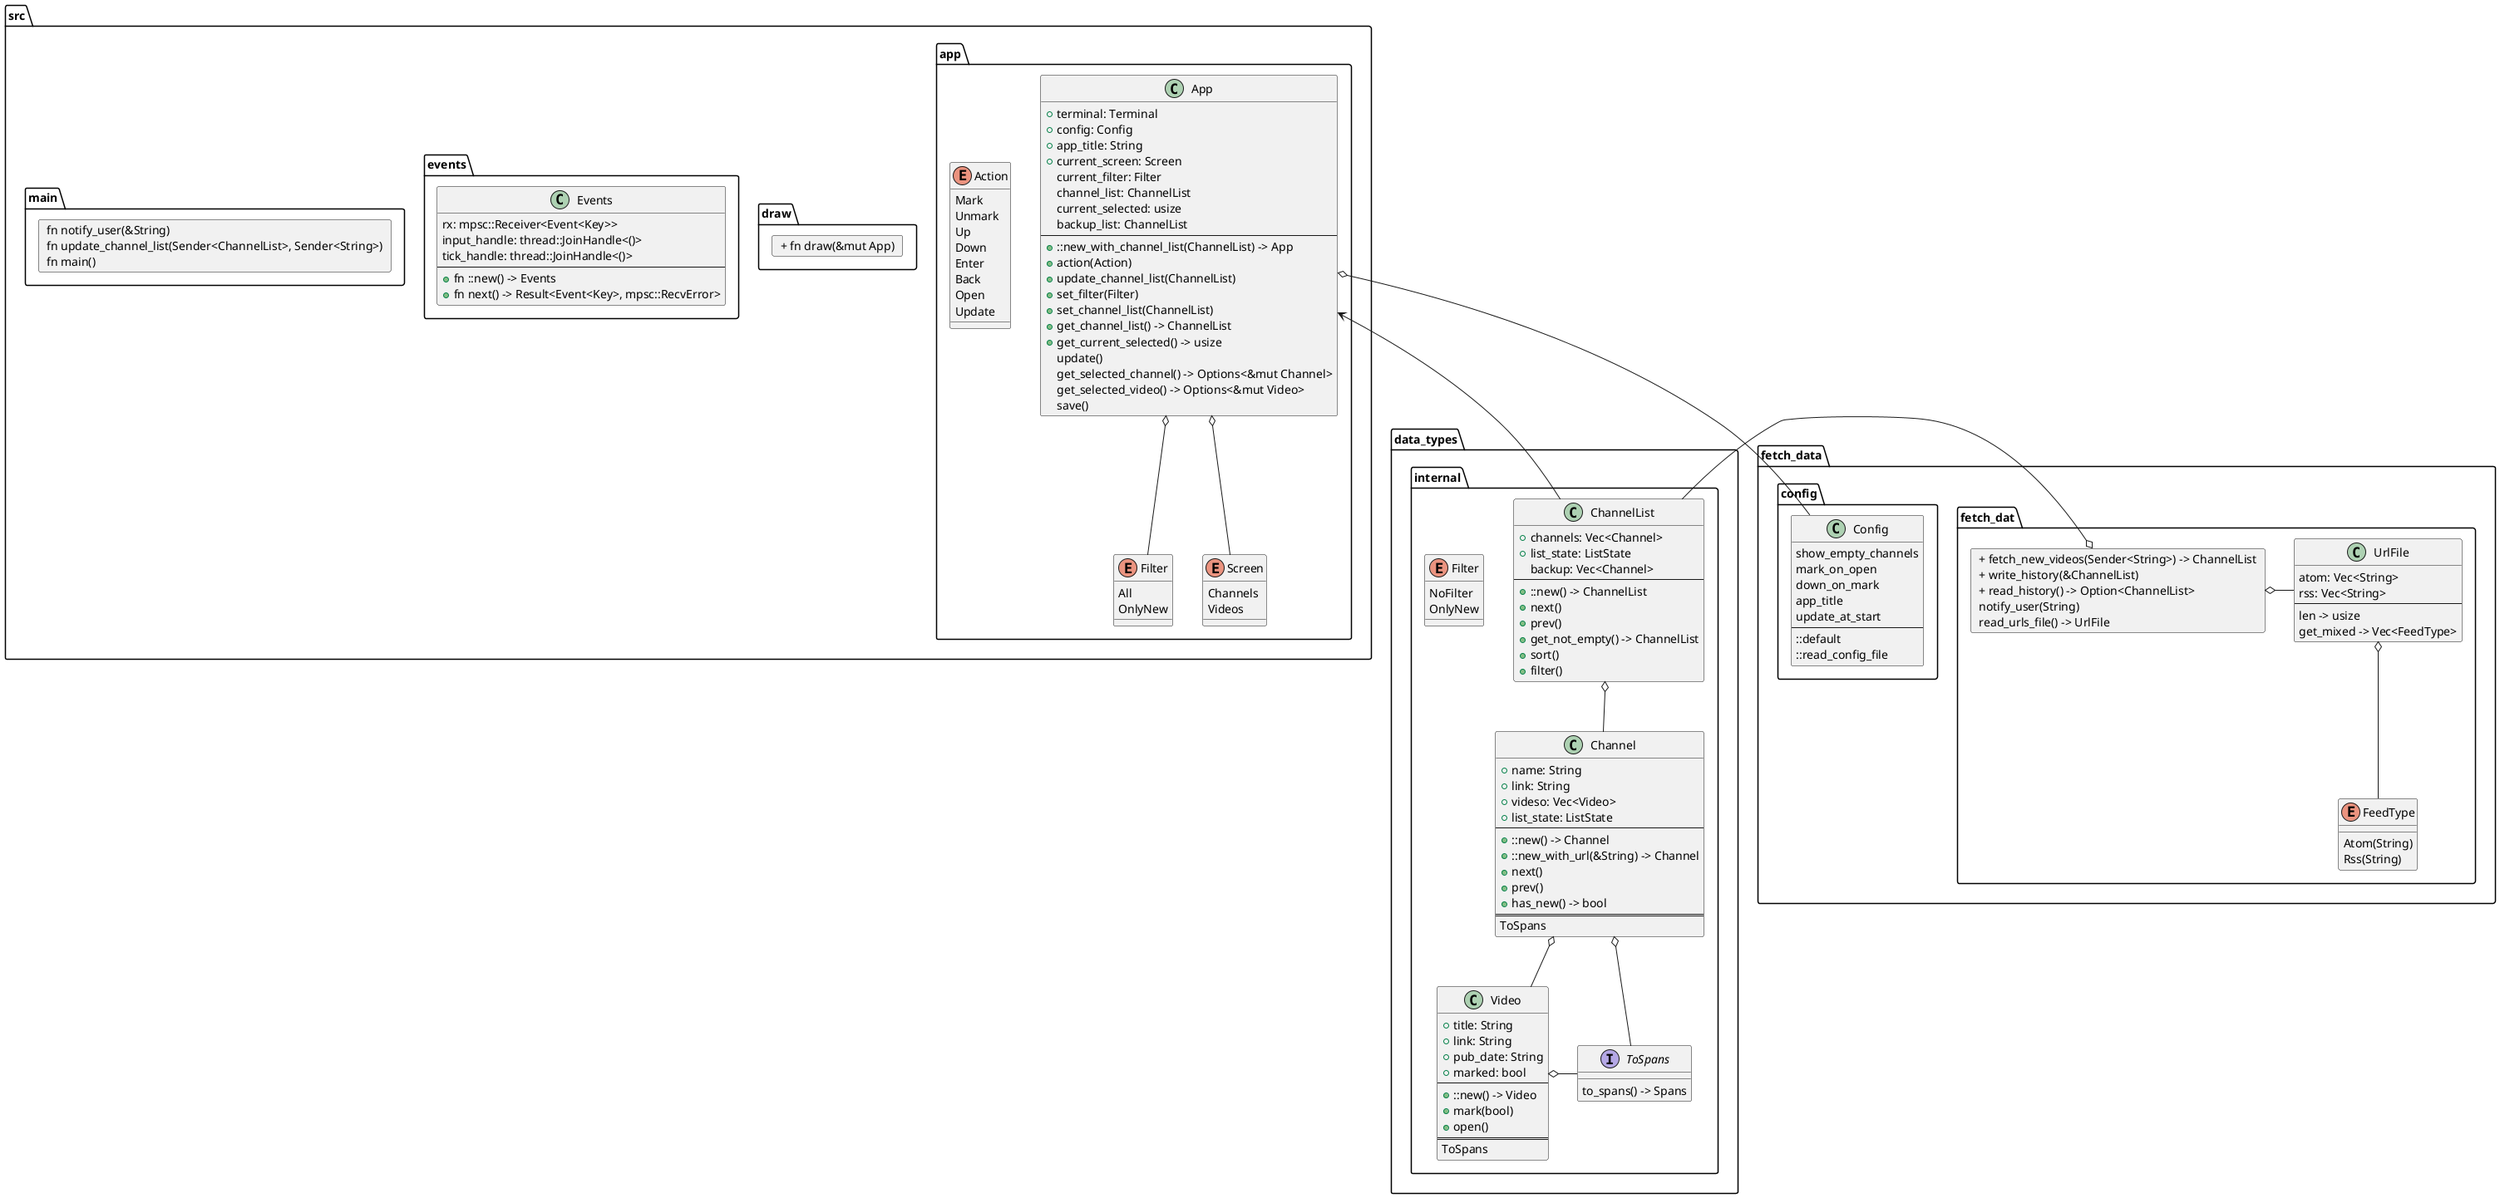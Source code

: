 @startuml

folder src {
	package app {
		class App {
			+ terminal: Terminal
			+ config: Config
			+ app_title: String
			+ current_screen: Screen
			current_filter: Filter
			channel_list: ChannelList
			current_selected: usize
			backup_list: ChannelList
			---
			+ ::new_with_channel_list(ChannelList) -> App
			+ action(Action)
			+ update_channel_list(ChannelList)
			+ set_filter(Filter)
			+ set_channel_list(ChannelList)
			+ get_channel_list() -> ChannelList
			+ get_current_selected() -> usize
			update()
			get_selected_channel() -> Options<&mut Channel>
			get_selected_video() -> Options<&mut Video>
			save()
		}

		enum Action {
			Mark
			Unmark
			Up
			Down
			Enter
			Back
			Open
			Update
		}

		enum Filter {
			All
			OnlyNew
		}
		enum Screen {
			Channels
			Videos
		}

		App o-- Screen
		App o-- Filter

	}

	package draw {
		card draw_functions [
			+ fn draw(&mut App)
		]
	}

	package events {
		class Events {
			rx: mpsc::Receiver<Event<Key>>
			input_handle: thread::JoinHandle<()>
			tick_handle: thread::JoinHandle<()>
			---
			+ fn ::new() -> Events
			+ fn next() -> Result<Event<Key>, mpsc::RecvError>
		}
	}

	package main {
		card main_functions [
			fn notify_user(&String)
			fn update_channel_list(Sender<ChannelList>, Sender<String>)
			fn main()
		]
	}
}

folder data_types {
	package internal {
		enum Filter {
			NoFilter
			OnlyNew
		}
		interface ToSpans {
			to_spans() -> Spans
		}
		class ChannelList {
			+ channels: Vec<Channel>
			+ list_state: ListState
			backup: Vec<Channel>
			---
			+ ::new() -> ChannelList
			+ next()
			+ prev()
			+ get_not_empty() -> ChannelList
			+ sort()
			+ filter()
		}
		class Channel {
			+ name: String
			+ link: String
			+ videso: Vec<Video>
			+ list_state: ListState
			---
			+ ::new() -> Channel
			+ ::new_with_url(&String) -> Channel
			+ next()
			+ prev()
			+ has_new() -> bool
			===
			ToSpans
		}
		class Video {
			+ title: String
			+ link: String
			+ pub_date: String
			+ marked: bool
			---
			+ ::new() -> Video
			+ mark(bool)
			+ open()
			===
			ToSpans
		}
	}

	ChannelList o-- Channel
	Channel o-- Video
	Channel o- ToSpans
	Video o- ToSpans
}

folder fetch_data {
	package fetch_dat {
		class UrlFile {
			atom: Vec<String>
			rss: Vec<String>
			---
			len -> usize
			get_mixed -> Vec<FeedType>
		}

		enum FeedType {
			Atom(String)
			Rss(String)
		}

		card fetch_data_functions [
			+ fetch_new_videos(Sender<String>) -> ChannelList
			+ write_history(&ChannelList)
			+ read_history() -> Option<ChannelList>
			notify_user(String)
			read_urls_file() -> UrlFile
		]
	}

	UrlFile o-- FeedType
	fetch_data_functions o- UrlFile

	package config {
		class Config {
			show_empty_channels
			mark_on_open
			down_on_mark
			app_title
			update_at_start
			---
			::default
			::read_config_file
		}
	}
}

App o-- Config
App <- ChannelList
fetch_data_functions o- ChannelList

@enduml
